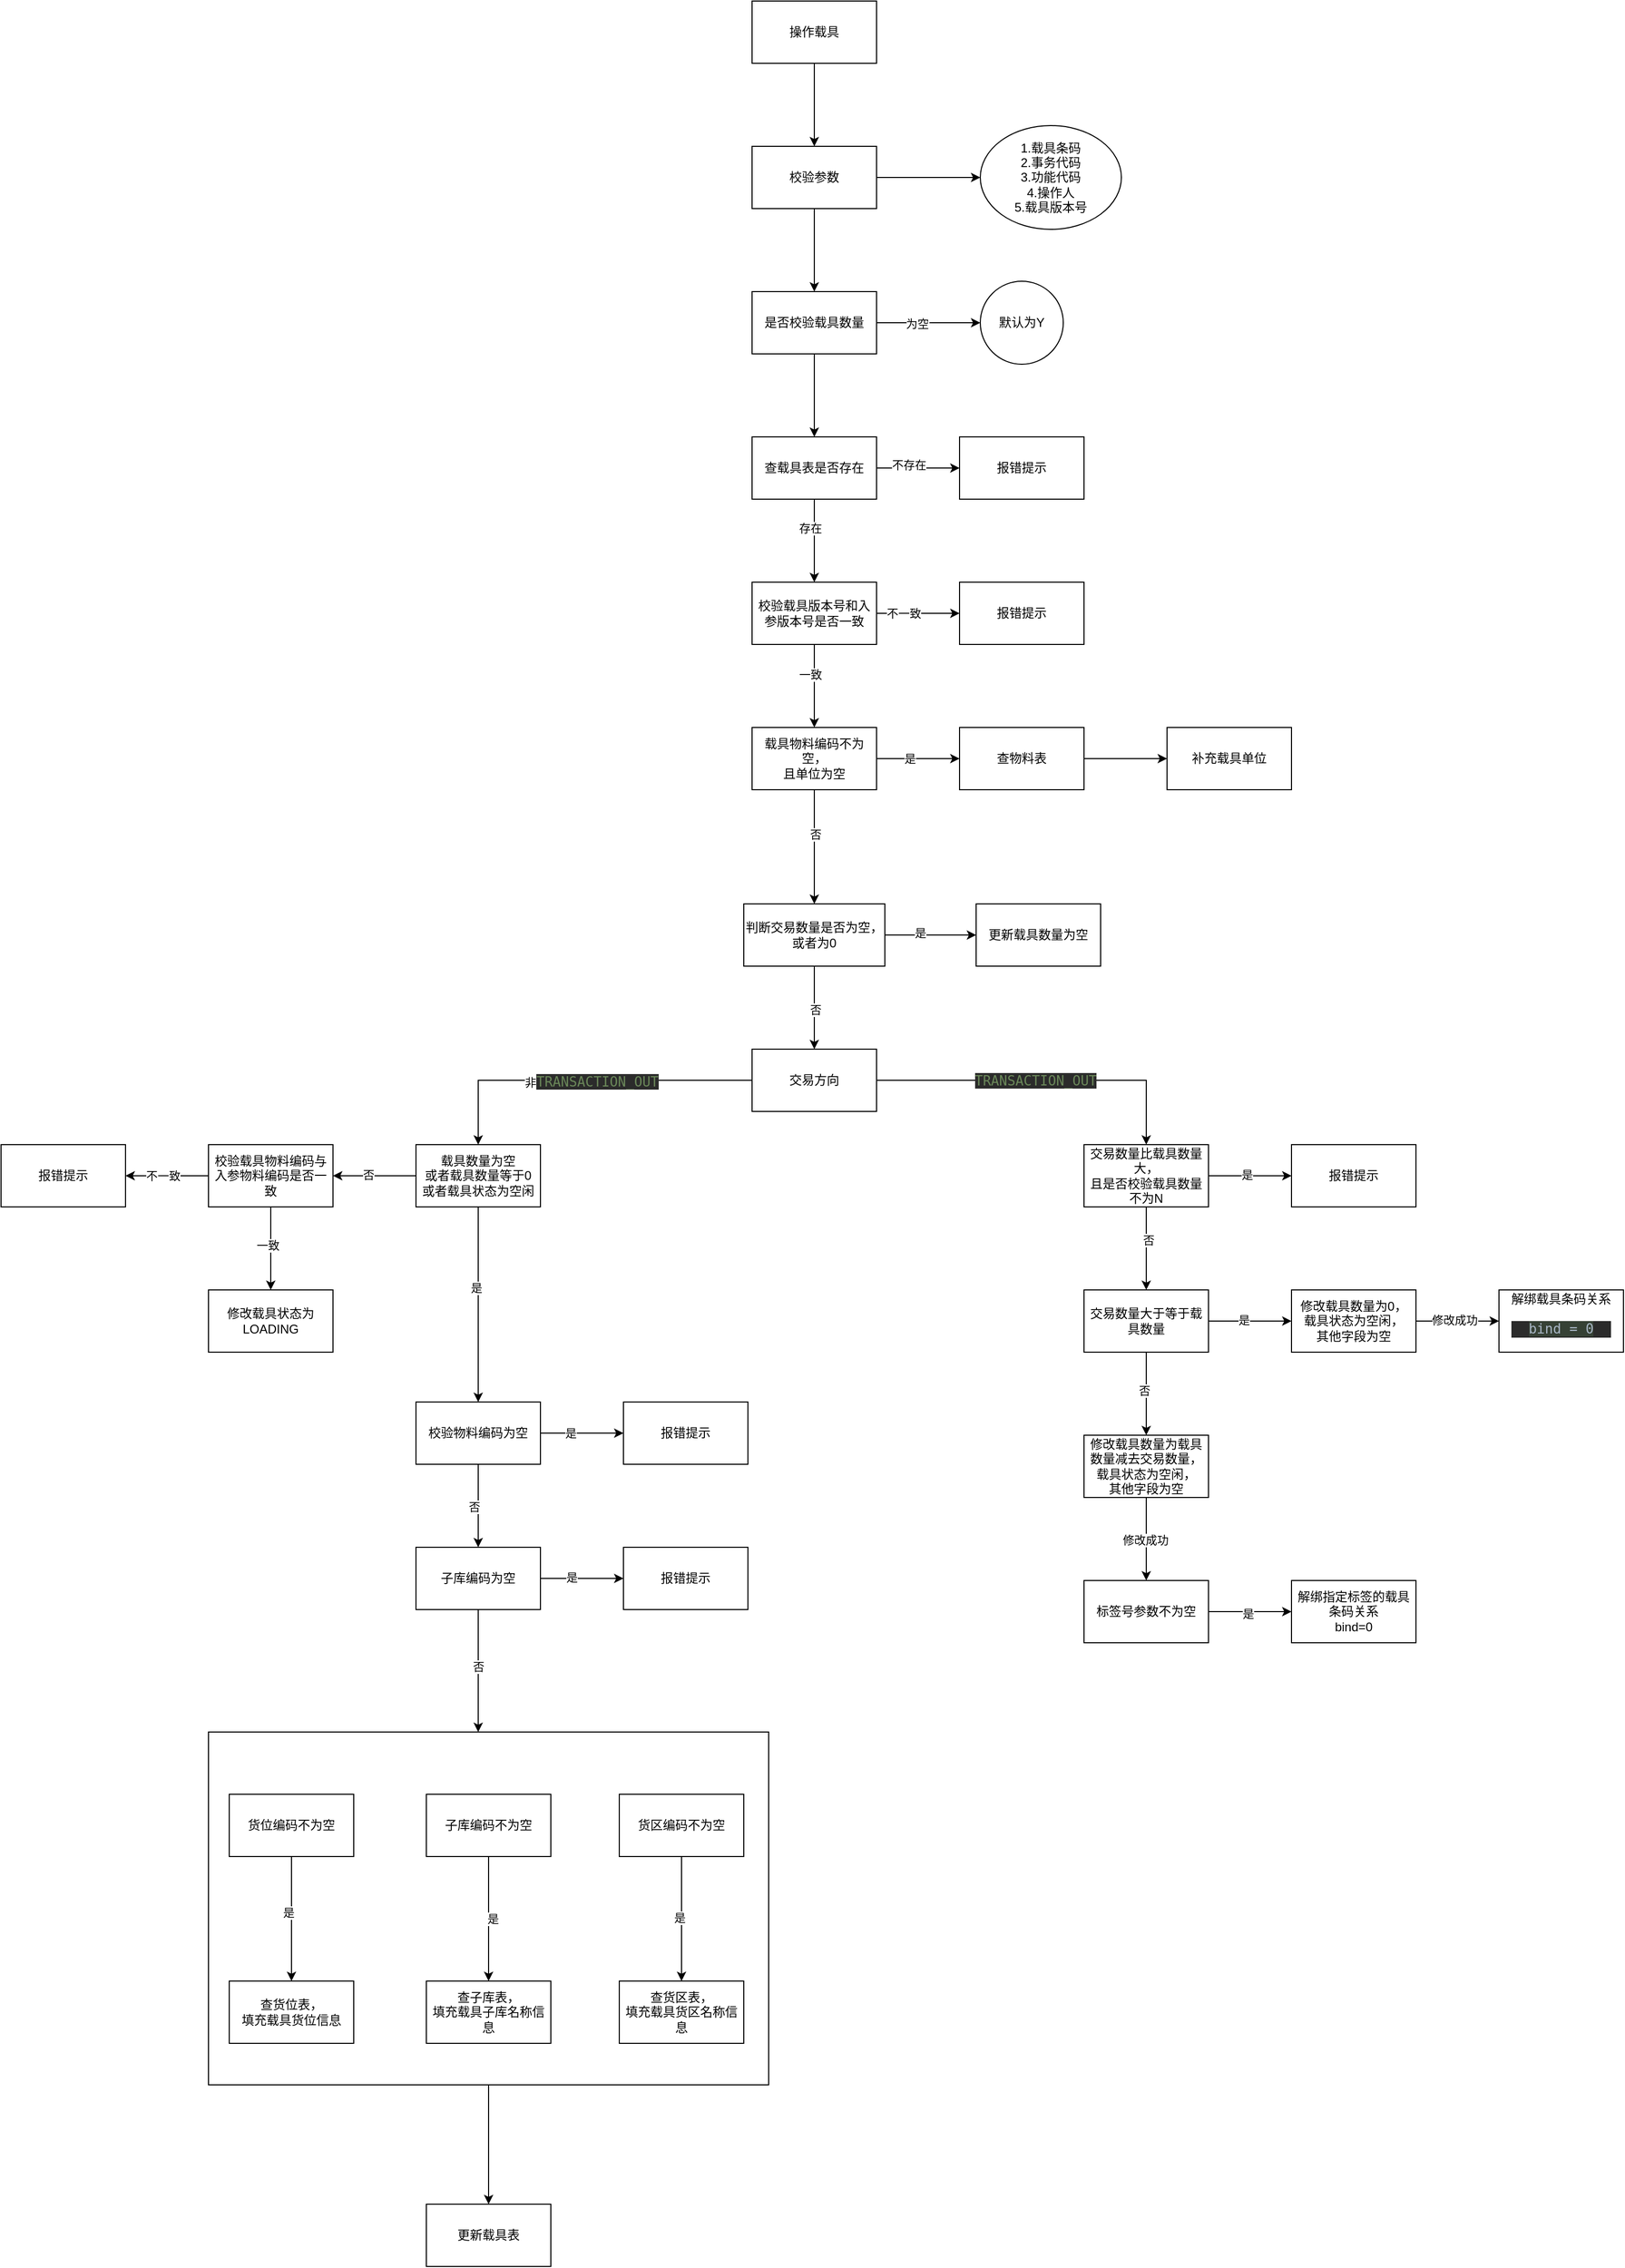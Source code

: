 <mxfile version="28.2.5">
  <diagram name="第 1 页" id="_UYAW_pVhT7IHREErWUY">
    <mxGraphModel dx="2492" dy="751" grid="1" gridSize="10" guides="1" tooltips="1" connect="1" arrows="1" fold="1" page="1" pageScale="1" pageWidth="827" pageHeight="1169" math="0" shadow="0">
      <root>
        <mxCell id="0" />
        <mxCell id="1" parent="0" />
        <mxCell id="rrUzfyZFF7jd85tH5sFD-100" value="" style="edgeStyle=orthogonalEdgeStyle;rounded=0;orthogonalLoop=1;jettySize=auto;html=1;" edge="1" parent="1" source="rrUzfyZFF7jd85tH5sFD-98" target="rrUzfyZFF7jd85tH5sFD-99">
          <mxGeometry relative="1" as="geometry" />
        </mxCell>
        <mxCell id="rrUzfyZFF7jd85tH5sFD-98" value="" style="rounded=0;whiteSpace=wrap;html=1;" vertex="1" parent="1">
          <mxGeometry x="-230" y="1708" width="540" height="340" as="geometry" />
        </mxCell>
        <mxCell id="rrUzfyZFF7jd85tH5sFD-3" value="" style="edgeStyle=orthogonalEdgeStyle;rounded=0;orthogonalLoop=1;jettySize=auto;html=1;" edge="1" parent="1" source="rrUzfyZFF7jd85tH5sFD-1" target="rrUzfyZFF7jd85tH5sFD-2">
          <mxGeometry relative="1" as="geometry" />
        </mxCell>
        <mxCell id="rrUzfyZFF7jd85tH5sFD-1" value="操作载具" style="rounded=0;whiteSpace=wrap;html=1;" vertex="1" parent="1">
          <mxGeometry x="294" y="40" width="120" height="60" as="geometry" />
        </mxCell>
        <mxCell id="rrUzfyZFF7jd85tH5sFD-5" value="" style="edgeStyle=orthogonalEdgeStyle;rounded=0;orthogonalLoop=1;jettySize=auto;html=1;" edge="1" parent="1" source="rrUzfyZFF7jd85tH5sFD-2" target="rrUzfyZFF7jd85tH5sFD-4">
          <mxGeometry relative="1" as="geometry" />
        </mxCell>
        <mxCell id="rrUzfyZFF7jd85tH5sFD-7" value="" style="edgeStyle=orthogonalEdgeStyle;rounded=0;orthogonalLoop=1;jettySize=auto;html=1;" edge="1" parent="1" source="rrUzfyZFF7jd85tH5sFD-2" target="rrUzfyZFF7jd85tH5sFD-6">
          <mxGeometry relative="1" as="geometry" />
        </mxCell>
        <mxCell id="rrUzfyZFF7jd85tH5sFD-2" value="校验参数" style="whiteSpace=wrap;html=1;rounded=0;" vertex="1" parent="1">
          <mxGeometry x="294" y="180" width="120" height="60" as="geometry" />
        </mxCell>
        <mxCell id="rrUzfyZFF7jd85tH5sFD-4" value="1.载具条码&lt;div&gt;2.&lt;span style=&quot;background-color: transparent; color: light-dark(rgb(0, 0, 0), rgb(255, 255, 255));&quot;&gt;事务代码&lt;/span&gt;&lt;/div&gt;&lt;div&gt;&lt;span style=&quot;background-color: transparent;&quot;&gt;3.功能代码&lt;/span&gt;&lt;/div&gt;&lt;div&gt;&lt;span style=&quot;background-color: transparent;&quot;&gt;4.操作人&lt;/span&gt;&lt;/div&gt;&lt;div&gt;&lt;span style=&quot;background-color: transparent;&quot;&gt;5.载具版本号&lt;/span&gt;&lt;/div&gt;" style="ellipse;whiteSpace=wrap;html=1;rounded=0;" vertex="1" parent="1">
          <mxGeometry x="514" y="160" width="136" height="100" as="geometry" />
        </mxCell>
        <mxCell id="rrUzfyZFF7jd85tH5sFD-9" value="" style="edgeStyle=orthogonalEdgeStyle;rounded=0;orthogonalLoop=1;jettySize=auto;html=1;" edge="1" parent="1" source="rrUzfyZFF7jd85tH5sFD-6" target="rrUzfyZFF7jd85tH5sFD-8">
          <mxGeometry relative="1" as="geometry" />
        </mxCell>
        <mxCell id="rrUzfyZFF7jd85tH5sFD-10" value="为空" style="edgeLabel;html=1;align=center;verticalAlign=middle;resizable=0;points=[];" vertex="1" connectable="0" parent="rrUzfyZFF7jd85tH5sFD-9">
          <mxGeometry x="-0.22" y="-1" relative="1" as="geometry">
            <mxPoint as="offset" />
          </mxGeometry>
        </mxCell>
        <mxCell id="rrUzfyZFF7jd85tH5sFD-12" value="" style="edgeStyle=orthogonalEdgeStyle;rounded=0;orthogonalLoop=1;jettySize=auto;html=1;" edge="1" parent="1" source="rrUzfyZFF7jd85tH5sFD-6" target="rrUzfyZFF7jd85tH5sFD-11">
          <mxGeometry relative="1" as="geometry" />
        </mxCell>
        <mxCell id="rrUzfyZFF7jd85tH5sFD-6" value="是否校验载具数量" style="whiteSpace=wrap;html=1;rounded=0;" vertex="1" parent="1">
          <mxGeometry x="294" y="320" width="120" height="60" as="geometry" />
        </mxCell>
        <mxCell id="rrUzfyZFF7jd85tH5sFD-8" value="默认为Y" style="ellipse;whiteSpace=wrap;html=1;rounded=0;" vertex="1" parent="1">
          <mxGeometry x="514" y="310" width="80" height="80" as="geometry" />
        </mxCell>
        <mxCell id="rrUzfyZFF7jd85tH5sFD-14" value="" style="edgeStyle=orthogonalEdgeStyle;rounded=0;orthogonalLoop=1;jettySize=auto;html=1;" edge="1" parent="1" source="rrUzfyZFF7jd85tH5sFD-11" target="rrUzfyZFF7jd85tH5sFD-13">
          <mxGeometry relative="1" as="geometry" />
        </mxCell>
        <mxCell id="rrUzfyZFF7jd85tH5sFD-16" value="不存在" style="edgeLabel;html=1;align=center;verticalAlign=middle;resizable=0;points=[];" vertex="1" connectable="0" parent="rrUzfyZFF7jd85tH5sFD-14">
          <mxGeometry x="-0.225" y="3" relative="1" as="geometry">
            <mxPoint as="offset" />
          </mxGeometry>
        </mxCell>
        <mxCell id="rrUzfyZFF7jd85tH5sFD-18" value="" style="edgeStyle=orthogonalEdgeStyle;rounded=0;orthogonalLoop=1;jettySize=auto;html=1;" edge="1" parent="1" source="rrUzfyZFF7jd85tH5sFD-11" target="rrUzfyZFF7jd85tH5sFD-17">
          <mxGeometry relative="1" as="geometry" />
        </mxCell>
        <mxCell id="rrUzfyZFF7jd85tH5sFD-19" value="存在" style="edgeLabel;html=1;align=center;verticalAlign=middle;resizable=0;points=[];" vertex="1" connectable="0" parent="rrUzfyZFF7jd85tH5sFD-18">
          <mxGeometry x="-0.3" y="-4" relative="1" as="geometry">
            <mxPoint as="offset" />
          </mxGeometry>
        </mxCell>
        <mxCell id="rrUzfyZFF7jd85tH5sFD-11" value="查载具表是否存在" style="whiteSpace=wrap;html=1;rounded=0;" vertex="1" parent="1">
          <mxGeometry x="294" y="460" width="120" height="60" as="geometry" />
        </mxCell>
        <mxCell id="rrUzfyZFF7jd85tH5sFD-13" value="报错提示" style="whiteSpace=wrap;html=1;rounded=0;" vertex="1" parent="1">
          <mxGeometry x="494" y="460" width="120" height="60" as="geometry" />
        </mxCell>
        <mxCell id="rrUzfyZFF7jd85tH5sFD-21" value="" style="edgeStyle=orthogonalEdgeStyle;rounded=0;orthogonalLoop=1;jettySize=auto;html=1;" edge="1" parent="1" source="rrUzfyZFF7jd85tH5sFD-17" target="rrUzfyZFF7jd85tH5sFD-20">
          <mxGeometry relative="1" as="geometry" />
        </mxCell>
        <mxCell id="rrUzfyZFF7jd85tH5sFD-22" value="不一致" style="edgeLabel;html=1;align=center;verticalAlign=middle;resizable=0;points=[];" vertex="1" connectable="0" parent="rrUzfyZFF7jd85tH5sFD-21">
          <mxGeometry x="-0.55" y="-2" relative="1" as="geometry">
            <mxPoint x="8" y="-2" as="offset" />
          </mxGeometry>
        </mxCell>
        <mxCell id="rrUzfyZFF7jd85tH5sFD-24" value="" style="edgeStyle=orthogonalEdgeStyle;rounded=0;orthogonalLoop=1;jettySize=auto;html=1;" edge="1" parent="1" source="rrUzfyZFF7jd85tH5sFD-17" target="rrUzfyZFF7jd85tH5sFD-23">
          <mxGeometry relative="1" as="geometry" />
        </mxCell>
        <mxCell id="rrUzfyZFF7jd85tH5sFD-25" value="一致" style="edgeLabel;html=1;align=center;verticalAlign=middle;resizable=0;points=[];" vertex="1" connectable="0" parent="rrUzfyZFF7jd85tH5sFD-24">
          <mxGeometry x="-0.275" y="-4" relative="1" as="geometry">
            <mxPoint as="offset" />
          </mxGeometry>
        </mxCell>
        <mxCell id="rrUzfyZFF7jd85tH5sFD-17" value="校验载具版本号和入参版本号是否一致" style="whiteSpace=wrap;html=1;rounded=0;" vertex="1" parent="1">
          <mxGeometry x="294" y="600" width="120" height="60" as="geometry" />
        </mxCell>
        <mxCell id="rrUzfyZFF7jd85tH5sFD-20" value="报错提示" style="whiteSpace=wrap;html=1;rounded=0;" vertex="1" parent="1">
          <mxGeometry x="494" y="600" width="120" height="60" as="geometry" />
        </mxCell>
        <mxCell id="rrUzfyZFF7jd85tH5sFD-27" value="" style="edgeStyle=orthogonalEdgeStyle;rounded=0;orthogonalLoop=1;jettySize=auto;html=1;" edge="1" parent="1" source="rrUzfyZFF7jd85tH5sFD-23" target="rrUzfyZFF7jd85tH5sFD-26">
          <mxGeometry relative="1" as="geometry" />
        </mxCell>
        <mxCell id="rrUzfyZFF7jd85tH5sFD-28" value="是" style="edgeLabel;html=1;align=center;verticalAlign=middle;resizable=0;points=[];" vertex="1" connectable="0" parent="rrUzfyZFF7jd85tH5sFD-27">
          <mxGeometry x="-0.2" relative="1" as="geometry">
            <mxPoint as="offset" />
          </mxGeometry>
        </mxCell>
        <mxCell id="rrUzfyZFF7jd85tH5sFD-32" value="" style="edgeStyle=orthogonalEdgeStyle;rounded=0;orthogonalLoop=1;jettySize=auto;html=1;" edge="1" parent="1" source="rrUzfyZFF7jd85tH5sFD-23" target="rrUzfyZFF7jd85tH5sFD-31">
          <mxGeometry relative="1" as="geometry" />
        </mxCell>
        <mxCell id="rrUzfyZFF7jd85tH5sFD-33" value="否" style="edgeLabel;html=1;align=center;verticalAlign=middle;resizable=0;points=[];" vertex="1" connectable="0" parent="rrUzfyZFF7jd85tH5sFD-32">
          <mxGeometry x="-0.225" y="1" relative="1" as="geometry">
            <mxPoint as="offset" />
          </mxGeometry>
        </mxCell>
        <mxCell id="rrUzfyZFF7jd85tH5sFD-23" value="载具物料编码不为空，&lt;div&gt;且单位为空&lt;/div&gt;" style="whiteSpace=wrap;html=1;rounded=0;" vertex="1" parent="1">
          <mxGeometry x="294" y="740" width="120" height="60" as="geometry" />
        </mxCell>
        <mxCell id="rrUzfyZFF7jd85tH5sFD-30" value="" style="edgeStyle=orthogonalEdgeStyle;rounded=0;orthogonalLoop=1;jettySize=auto;html=1;" edge="1" parent="1" source="rrUzfyZFF7jd85tH5sFD-26" target="rrUzfyZFF7jd85tH5sFD-29">
          <mxGeometry relative="1" as="geometry" />
        </mxCell>
        <mxCell id="rrUzfyZFF7jd85tH5sFD-26" value="查物料表" style="whiteSpace=wrap;html=1;rounded=0;" vertex="1" parent="1">
          <mxGeometry x="494" y="740" width="120" height="60" as="geometry" />
        </mxCell>
        <mxCell id="rrUzfyZFF7jd85tH5sFD-29" value="补充载具单位" style="whiteSpace=wrap;html=1;rounded=0;" vertex="1" parent="1">
          <mxGeometry x="694" y="740" width="120" height="60" as="geometry" />
        </mxCell>
        <mxCell id="rrUzfyZFF7jd85tH5sFD-35" value="" style="edgeStyle=orthogonalEdgeStyle;rounded=0;orthogonalLoop=1;jettySize=auto;html=1;" edge="1" parent="1" source="rrUzfyZFF7jd85tH5sFD-31" target="rrUzfyZFF7jd85tH5sFD-34">
          <mxGeometry relative="1" as="geometry" />
        </mxCell>
        <mxCell id="rrUzfyZFF7jd85tH5sFD-36" value="是" style="edgeLabel;html=1;align=center;verticalAlign=middle;resizable=0;points=[];" vertex="1" connectable="0" parent="rrUzfyZFF7jd85tH5sFD-35">
          <mxGeometry x="-0.227" y="2" relative="1" as="geometry">
            <mxPoint as="offset" />
          </mxGeometry>
        </mxCell>
        <mxCell id="rrUzfyZFF7jd85tH5sFD-38" value="" style="edgeStyle=orthogonalEdgeStyle;rounded=0;orthogonalLoop=1;jettySize=auto;html=1;" edge="1" parent="1" source="rrUzfyZFF7jd85tH5sFD-31" target="rrUzfyZFF7jd85tH5sFD-37">
          <mxGeometry relative="1" as="geometry" />
        </mxCell>
        <mxCell id="rrUzfyZFF7jd85tH5sFD-39" value="否" style="edgeLabel;html=1;align=center;verticalAlign=middle;resizable=0;points=[];" vertex="1" connectable="0" parent="rrUzfyZFF7jd85tH5sFD-38">
          <mxGeometry x="0.05" y="1" relative="1" as="geometry">
            <mxPoint as="offset" />
          </mxGeometry>
        </mxCell>
        <mxCell id="rrUzfyZFF7jd85tH5sFD-31" value="判断交易数量是否为空，&lt;div&gt;或者为0&lt;/div&gt;" style="whiteSpace=wrap;html=1;rounded=0;" vertex="1" parent="1">
          <mxGeometry x="286" y="910" width="136" height="60" as="geometry" />
        </mxCell>
        <mxCell id="rrUzfyZFF7jd85tH5sFD-34" value="更新载具数量为空" style="whiteSpace=wrap;html=1;rounded=0;" vertex="1" parent="1">
          <mxGeometry x="510" y="910" width="120" height="60" as="geometry" />
        </mxCell>
        <mxCell id="rrUzfyZFF7jd85tH5sFD-41" value="" style="edgeStyle=orthogonalEdgeStyle;rounded=0;orthogonalLoop=1;jettySize=auto;html=1;" edge="1" parent="1" source="rrUzfyZFF7jd85tH5sFD-37" target="rrUzfyZFF7jd85tH5sFD-40">
          <mxGeometry relative="1" as="geometry" />
        </mxCell>
        <mxCell id="rrUzfyZFF7jd85tH5sFD-42" value="&lt;div style=&quot;background-color:#2b2b2b;color:#a9b7c6&quot;&gt;&lt;pre style=&quot;font-family:&#39;JetBrains Mono&#39;,monospace;font-size:9.8pt;&quot;&gt;&lt;span style=&quot;color:#6a8759;&quot;&gt;TRANSACTION_OUT&lt;/span&gt;&lt;/pre&gt;&lt;/div&gt;" style="edgeLabel;html=1;align=center;verticalAlign=middle;resizable=0;points=[];" vertex="1" connectable="0" parent="rrUzfyZFF7jd85tH5sFD-41">
          <mxGeometry x="-0.05" relative="1" as="geometry">
            <mxPoint as="offset" />
          </mxGeometry>
        </mxCell>
        <mxCell id="rrUzfyZFF7jd85tH5sFD-69" value="" style="edgeStyle=orthogonalEdgeStyle;rounded=0;orthogonalLoop=1;jettySize=auto;html=1;" edge="1" parent="1" source="rrUzfyZFF7jd85tH5sFD-37" target="rrUzfyZFF7jd85tH5sFD-68">
          <mxGeometry relative="1" as="geometry" />
        </mxCell>
        <mxCell id="rrUzfyZFF7jd85tH5sFD-71" value="非&lt;span style=&quot;color: rgb(106, 135, 89); font-family: &amp;quot;JetBrains Mono&amp;quot;, monospace; font-size: 9.8pt; background-color: rgb(43, 43, 43);&quot;&gt;TRANSACTION_OUT&lt;/span&gt;" style="edgeLabel;html=1;align=center;verticalAlign=middle;resizable=0;points=[];" vertex="1" connectable="0" parent="rrUzfyZFF7jd85tH5sFD-69">
          <mxGeometry x="-0.05" y="1" relative="1" as="geometry">
            <mxPoint as="offset" />
          </mxGeometry>
        </mxCell>
        <mxCell id="rrUzfyZFF7jd85tH5sFD-37" value="交易方向" style="whiteSpace=wrap;html=1;rounded=0;" vertex="1" parent="1">
          <mxGeometry x="294" y="1050" width="120" height="60" as="geometry" />
        </mxCell>
        <mxCell id="rrUzfyZFF7jd85tH5sFD-44" value="" style="edgeStyle=orthogonalEdgeStyle;rounded=0;orthogonalLoop=1;jettySize=auto;html=1;" edge="1" parent="1" source="rrUzfyZFF7jd85tH5sFD-40" target="rrUzfyZFF7jd85tH5sFD-43">
          <mxGeometry relative="1" as="geometry" />
        </mxCell>
        <mxCell id="rrUzfyZFF7jd85tH5sFD-45" value="是" style="edgeLabel;html=1;align=center;verticalAlign=middle;resizable=0;points=[];" vertex="1" connectable="0" parent="rrUzfyZFF7jd85tH5sFD-44">
          <mxGeometry x="-0.075" y="1" relative="1" as="geometry">
            <mxPoint as="offset" />
          </mxGeometry>
        </mxCell>
        <mxCell id="rrUzfyZFF7jd85tH5sFD-47" value="" style="edgeStyle=orthogonalEdgeStyle;rounded=0;orthogonalLoop=1;jettySize=auto;html=1;" edge="1" parent="1" source="rrUzfyZFF7jd85tH5sFD-40" target="rrUzfyZFF7jd85tH5sFD-46">
          <mxGeometry relative="1" as="geometry" />
        </mxCell>
        <mxCell id="rrUzfyZFF7jd85tH5sFD-48" value="否" style="edgeLabel;html=1;align=center;verticalAlign=middle;resizable=0;points=[];" vertex="1" connectable="0" parent="rrUzfyZFF7jd85tH5sFD-47">
          <mxGeometry x="-0.2" y="2" relative="1" as="geometry">
            <mxPoint as="offset" />
          </mxGeometry>
        </mxCell>
        <mxCell id="rrUzfyZFF7jd85tH5sFD-40" value="交易数量比载具数量大，&lt;div&gt;且是否校验载具数量不为N&lt;/div&gt;" style="whiteSpace=wrap;html=1;rounded=0;" vertex="1" parent="1">
          <mxGeometry x="614" y="1142" width="120" height="60" as="geometry" />
        </mxCell>
        <mxCell id="rrUzfyZFF7jd85tH5sFD-43" value="报错提示" style="whiteSpace=wrap;html=1;rounded=0;" vertex="1" parent="1">
          <mxGeometry x="814" y="1142" width="120" height="60" as="geometry" />
        </mxCell>
        <mxCell id="rrUzfyZFF7jd85tH5sFD-50" value="" style="edgeStyle=orthogonalEdgeStyle;rounded=0;orthogonalLoop=1;jettySize=auto;html=1;" edge="1" parent="1" source="rrUzfyZFF7jd85tH5sFD-46" target="rrUzfyZFF7jd85tH5sFD-49">
          <mxGeometry relative="1" as="geometry" />
        </mxCell>
        <mxCell id="rrUzfyZFF7jd85tH5sFD-51" value="是" style="edgeLabel;html=1;align=center;verticalAlign=middle;resizable=0;points=[];" vertex="1" connectable="0" parent="rrUzfyZFF7jd85tH5sFD-50">
          <mxGeometry x="-0.15" y="1" relative="1" as="geometry">
            <mxPoint as="offset" />
          </mxGeometry>
        </mxCell>
        <mxCell id="rrUzfyZFF7jd85tH5sFD-53" value="" style="edgeStyle=orthogonalEdgeStyle;rounded=0;orthogonalLoop=1;jettySize=auto;html=1;" edge="1" parent="1" source="rrUzfyZFF7jd85tH5sFD-46" target="rrUzfyZFF7jd85tH5sFD-52">
          <mxGeometry relative="1" as="geometry" />
        </mxCell>
        <mxCell id="rrUzfyZFF7jd85tH5sFD-54" value="否" style="edgeLabel;html=1;align=center;verticalAlign=middle;resizable=0;points=[];" vertex="1" connectable="0" parent="rrUzfyZFF7jd85tH5sFD-53">
          <mxGeometry x="-0.075" y="-2" relative="1" as="geometry">
            <mxPoint as="offset" />
          </mxGeometry>
        </mxCell>
        <mxCell id="rrUzfyZFF7jd85tH5sFD-46" value="交易数量大于等于载具数量" style="whiteSpace=wrap;html=1;rounded=0;" vertex="1" parent="1">
          <mxGeometry x="614" y="1282" width="120" height="60" as="geometry" />
        </mxCell>
        <mxCell id="rrUzfyZFF7jd85tH5sFD-56" value="" style="edgeStyle=orthogonalEdgeStyle;rounded=0;orthogonalLoop=1;jettySize=auto;html=1;" edge="1" parent="1" source="rrUzfyZFF7jd85tH5sFD-49" target="rrUzfyZFF7jd85tH5sFD-55">
          <mxGeometry relative="1" as="geometry" />
        </mxCell>
        <mxCell id="rrUzfyZFF7jd85tH5sFD-59" value="修改成功" style="edgeLabel;html=1;align=center;verticalAlign=middle;resizable=0;points=[];" vertex="1" connectable="0" parent="rrUzfyZFF7jd85tH5sFD-56">
          <mxGeometry x="-0.075" y="1" relative="1" as="geometry">
            <mxPoint as="offset" />
          </mxGeometry>
        </mxCell>
        <mxCell id="rrUzfyZFF7jd85tH5sFD-49" value="修改载具数量为0，&lt;div&gt;载具状态为空闲，&lt;/div&gt;&lt;div&gt;其他字段为空&lt;/div&gt;" style="whiteSpace=wrap;html=1;rounded=0;" vertex="1" parent="1">
          <mxGeometry x="814" y="1282" width="120" height="60" as="geometry" />
        </mxCell>
        <mxCell id="rrUzfyZFF7jd85tH5sFD-61" value="" style="edgeStyle=orthogonalEdgeStyle;rounded=0;orthogonalLoop=1;jettySize=auto;html=1;" edge="1" parent="1" source="rrUzfyZFF7jd85tH5sFD-52" target="rrUzfyZFF7jd85tH5sFD-60">
          <mxGeometry relative="1" as="geometry" />
        </mxCell>
        <mxCell id="rrUzfyZFF7jd85tH5sFD-62" value="修改成功" style="edgeLabel;html=1;align=center;verticalAlign=middle;resizable=0;points=[];" vertex="1" connectable="0" parent="rrUzfyZFF7jd85tH5sFD-61">
          <mxGeometry x="0.025" y="-1" relative="1" as="geometry">
            <mxPoint as="offset" />
          </mxGeometry>
        </mxCell>
        <mxCell id="rrUzfyZFF7jd85tH5sFD-52" value="修改载具数量为载具数量减去交易数量，&lt;div&gt;载具状态为空闲，&lt;/div&gt;&lt;div&gt;其他字段为空&lt;/div&gt;" style="whiteSpace=wrap;html=1;rounded=0;" vertex="1" parent="1">
          <mxGeometry x="614" y="1422" width="120" height="60" as="geometry" />
        </mxCell>
        <mxCell id="rrUzfyZFF7jd85tH5sFD-55" value="解绑载具条码关系&lt;div&gt;&lt;div style=&quot;background-color:#2b2b2b;color:#a9b7c6&quot;&gt;&lt;pre style=&quot;font-family:&#39;JetBrains Mono&#39;,monospace;font-size:9.8pt;&quot;&gt;&lt;span style=&quot;background-color:#364135;&quot;&gt;bind = 0&lt;/span&gt;&lt;/pre&gt;&lt;/div&gt;&lt;/div&gt;" style="whiteSpace=wrap;html=1;rounded=0;" vertex="1" parent="1">
          <mxGeometry x="1014" y="1282" width="120" height="60" as="geometry" />
        </mxCell>
        <mxCell id="rrUzfyZFF7jd85tH5sFD-66" value="" style="edgeStyle=orthogonalEdgeStyle;rounded=0;orthogonalLoop=1;jettySize=auto;html=1;" edge="1" parent="1" source="rrUzfyZFF7jd85tH5sFD-60" target="rrUzfyZFF7jd85tH5sFD-65">
          <mxGeometry relative="1" as="geometry" />
        </mxCell>
        <mxCell id="rrUzfyZFF7jd85tH5sFD-67" value="是" style="edgeLabel;html=1;align=center;verticalAlign=middle;resizable=0;points=[];" vertex="1" connectable="0" parent="rrUzfyZFF7jd85tH5sFD-66">
          <mxGeometry x="-0.05" y="-2" relative="1" as="geometry">
            <mxPoint as="offset" />
          </mxGeometry>
        </mxCell>
        <mxCell id="rrUzfyZFF7jd85tH5sFD-60" value="标签号参数不为空" style="whiteSpace=wrap;html=1;rounded=0;" vertex="1" parent="1">
          <mxGeometry x="614" y="1562" width="120" height="60" as="geometry" />
        </mxCell>
        <mxCell id="rrUzfyZFF7jd85tH5sFD-65" value="解绑指定标签的载具条码关系&lt;div&gt;bind=0&lt;/div&gt;" style="whiteSpace=wrap;html=1;rounded=0;" vertex="1" parent="1">
          <mxGeometry x="814" y="1562" width="120" height="60" as="geometry" />
        </mxCell>
        <mxCell id="rrUzfyZFF7jd85tH5sFD-73" value="" style="edgeStyle=orthogonalEdgeStyle;rounded=0;orthogonalLoop=1;jettySize=auto;html=1;" edge="1" parent="1" source="rrUzfyZFF7jd85tH5sFD-68" target="rrUzfyZFF7jd85tH5sFD-72">
          <mxGeometry relative="1" as="geometry" />
        </mxCell>
        <mxCell id="rrUzfyZFF7jd85tH5sFD-74" value="是" style="edgeLabel;html=1;align=center;verticalAlign=middle;resizable=0;points=[];" vertex="1" connectable="0" parent="rrUzfyZFF7jd85tH5sFD-73">
          <mxGeometry x="-0.175" y="-2" relative="1" as="geometry">
            <mxPoint as="offset" />
          </mxGeometry>
        </mxCell>
        <mxCell id="rrUzfyZFF7jd85tH5sFD-102" value="" style="edgeStyle=orthogonalEdgeStyle;rounded=0;orthogonalLoop=1;jettySize=auto;html=1;" edge="1" parent="1" source="rrUzfyZFF7jd85tH5sFD-68" target="rrUzfyZFF7jd85tH5sFD-101">
          <mxGeometry relative="1" as="geometry" />
        </mxCell>
        <mxCell id="rrUzfyZFF7jd85tH5sFD-103" value="否" style="edgeLabel;html=1;align=center;verticalAlign=middle;resizable=0;points=[];" vertex="1" connectable="0" parent="rrUzfyZFF7jd85tH5sFD-102">
          <mxGeometry x="0.15" y="-1" relative="1" as="geometry">
            <mxPoint as="offset" />
          </mxGeometry>
        </mxCell>
        <mxCell id="rrUzfyZFF7jd85tH5sFD-68" value="载具数量为空&lt;div&gt;或者载具数量等于0&lt;/div&gt;&lt;div&gt;或者载具状态为空闲&lt;/div&gt;" style="whiteSpace=wrap;html=1;rounded=0;" vertex="1" parent="1">
          <mxGeometry x="-30" y="1142" width="120" height="60" as="geometry" />
        </mxCell>
        <mxCell id="rrUzfyZFF7jd85tH5sFD-76" value="" style="edgeStyle=orthogonalEdgeStyle;rounded=0;orthogonalLoop=1;jettySize=auto;html=1;" edge="1" parent="1" source="rrUzfyZFF7jd85tH5sFD-72" target="rrUzfyZFF7jd85tH5sFD-75">
          <mxGeometry relative="1" as="geometry" />
        </mxCell>
        <mxCell id="rrUzfyZFF7jd85tH5sFD-77" value="是" style="edgeLabel;html=1;align=center;verticalAlign=middle;resizable=0;points=[];" vertex="1" connectable="0" parent="rrUzfyZFF7jd85tH5sFD-76">
          <mxGeometry x="-0.275" relative="1" as="geometry">
            <mxPoint as="offset" />
          </mxGeometry>
        </mxCell>
        <mxCell id="rrUzfyZFF7jd85tH5sFD-79" value="" style="edgeStyle=orthogonalEdgeStyle;rounded=0;orthogonalLoop=1;jettySize=auto;html=1;" edge="1" parent="1" source="rrUzfyZFF7jd85tH5sFD-72" target="rrUzfyZFF7jd85tH5sFD-78">
          <mxGeometry relative="1" as="geometry" />
        </mxCell>
        <mxCell id="rrUzfyZFF7jd85tH5sFD-80" value="否" style="edgeLabel;html=1;align=center;verticalAlign=middle;resizable=0;points=[];" vertex="1" connectable="0" parent="rrUzfyZFF7jd85tH5sFD-79">
          <mxGeometry x="0.025" y="-4" relative="1" as="geometry">
            <mxPoint as="offset" />
          </mxGeometry>
        </mxCell>
        <mxCell id="rrUzfyZFF7jd85tH5sFD-72" value="校验物料编码为空" style="whiteSpace=wrap;html=1;rounded=0;" vertex="1" parent="1">
          <mxGeometry x="-30" y="1390" width="120" height="60" as="geometry" />
        </mxCell>
        <mxCell id="rrUzfyZFF7jd85tH5sFD-75" value="报错提示" style="whiteSpace=wrap;html=1;rounded=0;" vertex="1" parent="1">
          <mxGeometry x="170" y="1390" width="120" height="60" as="geometry" />
        </mxCell>
        <mxCell id="rrUzfyZFF7jd85tH5sFD-82" value="" style="edgeStyle=orthogonalEdgeStyle;rounded=0;orthogonalLoop=1;jettySize=auto;html=1;" edge="1" parent="1" source="rrUzfyZFF7jd85tH5sFD-78" target="rrUzfyZFF7jd85tH5sFD-81">
          <mxGeometry relative="1" as="geometry" />
        </mxCell>
        <mxCell id="rrUzfyZFF7jd85tH5sFD-83" value="是" style="edgeLabel;html=1;align=center;verticalAlign=middle;resizable=0;points=[];" vertex="1" connectable="0" parent="rrUzfyZFF7jd85tH5sFD-82">
          <mxGeometry x="-0.25" y="1" relative="1" as="geometry">
            <mxPoint as="offset" />
          </mxGeometry>
        </mxCell>
        <mxCell id="rrUzfyZFF7jd85tH5sFD-85" value="" style="edgeStyle=orthogonalEdgeStyle;rounded=0;orthogonalLoop=1;jettySize=auto;html=1;" edge="1" parent="1" source="rrUzfyZFF7jd85tH5sFD-78">
          <mxGeometry relative="1" as="geometry">
            <mxPoint x="30" y="1708" as="targetPoint" />
            <Array as="points">
              <mxPoint x="30" y="1708" />
            </Array>
          </mxGeometry>
        </mxCell>
        <mxCell id="rrUzfyZFF7jd85tH5sFD-86" value="否" style="edgeLabel;html=1;align=center;verticalAlign=middle;resizable=0;points=[];" vertex="1" connectable="0" parent="rrUzfyZFF7jd85tH5sFD-85">
          <mxGeometry x="-0.075" relative="1" as="geometry">
            <mxPoint as="offset" />
          </mxGeometry>
        </mxCell>
        <mxCell id="rrUzfyZFF7jd85tH5sFD-78" value="子库编码为空" style="whiteSpace=wrap;html=1;rounded=0;" vertex="1" parent="1">
          <mxGeometry x="-30" y="1530" width="120" height="60" as="geometry" />
        </mxCell>
        <mxCell id="rrUzfyZFF7jd85tH5sFD-81" value="报错提示" style="whiteSpace=wrap;html=1;rounded=0;" vertex="1" parent="1">
          <mxGeometry x="170" y="1530" width="120" height="60" as="geometry" />
        </mxCell>
        <mxCell id="rrUzfyZFF7jd85tH5sFD-88" value="" style="edgeStyle=orthogonalEdgeStyle;rounded=0;orthogonalLoop=1;jettySize=auto;html=1;" edge="1" parent="1" source="rrUzfyZFF7jd85tH5sFD-84" target="rrUzfyZFF7jd85tH5sFD-87">
          <mxGeometry relative="1" as="geometry" />
        </mxCell>
        <mxCell id="rrUzfyZFF7jd85tH5sFD-89" value="是" style="edgeLabel;html=1;align=center;verticalAlign=middle;resizable=0;points=[];" vertex="1" connectable="0" parent="rrUzfyZFF7jd85tH5sFD-88">
          <mxGeometry x="-0.1" y="-3" relative="1" as="geometry">
            <mxPoint as="offset" />
          </mxGeometry>
        </mxCell>
        <mxCell id="rrUzfyZFF7jd85tH5sFD-84" value="货位编码不为空" style="whiteSpace=wrap;html=1;rounded=0;" vertex="1" parent="1">
          <mxGeometry x="-210" y="1768" width="120" height="60" as="geometry" />
        </mxCell>
        <mxCell id="rrUzfyZFF7jd85tH5sFD-87" value="查货位表，&lt;div&gt;填充载具货位信息&lt;/div&gt;" style="whiteSpace=wrap;html=1;rounded=0;" vertex="1" parent="1">
          <mxGeometry x="-210" y="1948" width="120" height="60" as="geometry" />
        </mxCell>
        <mxCell id="rrUzfyZFF7jd85tH5sFD-92" value="" style="edgeStyle=orthogonalEdgeStyle;rounded=0;orthogonalLoop=1;jettySize=auto;html=1;" edge="1" parent="1" source="rrUzfyZFF7jd85tH5sFD-90" target="rrUzfyZFF7jd85tH5sFD-91">
          <mxGeometry relative="1" as="geometry" />
        </mxCell>
        <mxCell id="rrUzfyZFF7jd85tH5sFD-93" value="是" style="edgeLabel;html=1;align=center;verticalAlign=middle;resizable=0;points=[];" vertex="1" connectable="0" parent="rrUzfyZFF7jd85tH5sFD-92">
          <mxGeometry y="4" relative="1" as="geometry">
            <mxPoint as="offset" />
          </mxGeometry>
        </mxCell>
        <mxCell id="rrUzfyZFF7jd85tH5sFD-90" value="子库编码不为空" style="rounded=0;whiteSpace=wrap;html=1;" vertex="1" parent="1">
          <mxGeometry x="-20" y="1768" width="120" height="60" as="geometry" />
        </mxCell>
        <mxCell id="rrUzfyZFF7jd85tH5sFD-91" value="查子库表，&lt;div&gt;填充载具子库名称信息&lt;/div&gt;" style="whiteSpace=wrap;html=1;rounded=0;" vertex="1" parent="1">
          <mxGeometry x="-20" y="1948" width="120" height="60" as="geometry" />
        </mxCell>
        <mxCell id="rrUzfyZFF7jd85tH5sFD-96" value="" style="edgeStyle=orthogonalEdgeStyle;rounded=0;orthogonalLoop=1;jettySize=auto;html=1;" edge="1" parent="1" source="rrUzfyZFF7jd85tH5sFD-94" target="rrUzfyZFF7jd85tH5sFD-95">
          <mxGeometry relative="1" as="geometry" />
        </mxCell>
        <mxCell id="rrUzfyZFF7jd85tH5sFD-97" value="是" style="edgeLabel;html=1;align=center;verticalAlign=middle;resizable=0;points=[];" vertex="1" connectable="0" parent="rrUzfyZFF7jd85tH5sFD-96">
          <mxGeometry x="-0.017" y="-2" relative="1" as="geometry">
            <mxPoint as="offset" />
          </mxGeometry>
        </mxCell>
        <mxCell id="rrUzfyZFF7jd85tH5sFD-94" value="货区编码不为空" style="rounded=0;whiteSpace=wrap;html=1;" vertex="1" parent="1">
          <mxGeometry x="166" y="1768" width="120" height="60" as="geometry" />
        </mxCell>
        <mxCell id="rrUzfyZFF7jd85tH5sFD-95" value="查货区表，&lt;div&gt;填充载具货区名称信息&lt;/div&gt;" style="whiteSpace=wrap;html=1;rounded=0;" vertex="1" parent="1">
          <mxGeometry x="166" y="1948" width="120" height="60" as="geometry" />
        </mxCell>
        <mxCell id="rrUzfyZFF7jd85tH5sFD-99" value="更新载具表" style="whiteSpace=wrap;html=1;rounded=0;" vertex="1" parent="1">
          <mxGeometry x="-20" y="2163" width="120" height="60" as="geometry" />
        </mxCell>
        <mxCell id="rrUzfyZFF7jd85tH5sFD-105" value="" style="edgeStyle=orthogonalEdgeStyle;rounded=0;orthogonalLoop=1;jettySize=auto;html=1;" edge="1" parent="1" source="rrUzfyZFF7jd85tH5sFD-101" target="rrUzfyZFF7jd85tH5sFD-104">
          <mxGeometry relative="1" as="geometry" />
        </mxCell>
        <mxCell id="rrUzfyZFF7jd85tH5sFD-106" value="不一致" style="edgeLabel;html=1;align=center;verticalAlign=middle;resizable=0;points=[];" vertex="1" connectable="0" parent="rrUzfyZFF7jd85tH5sFD-105">
          <mxGeometry x="0.1" relative="1" as="geometry">
            <mxPoint as="offset" />
          </mxGeometry>
        </mxCell>
        <mxCell id="rrUzfyZFF7jd85tH5sFD-108" value="" style="edgeStyle=orthogonalEdgeStyle;rounded=0;orthogonalLoop=1;jettySize=auto;html=1;" edge="1" parent="1" source="rrUzfyZFF7jd85tH5sFD-101" target="rrUzfyZFF7jd85tH5sFD-107">
          <mxGeometry relative="1" as="geometry" />
        </mxCell>
        <mxCell id="rrUzfyZFF7jd85tH5sFD-109" value="一致" style="edgeLabel;html=1;align=center;verticalAlign=middle;resizable=0;points=[];" vertex="1" connectable="0" parent="rrUzfyZFF7jd85tH5sFD-108">
          <mxGeometry x="-0.075" y="-3" relative="1" as="geometry">
            <mxPoint as="offset" />
          </mxGeometry>
        </mxCell>
        <mxCell id="rrUzfyZFF7jd85tH5sFD-101" value="校验载具物料编码与入参物料编码是否一致" style="whiteSpace=wrap;html=1;rounded=0;" vertex="1" parent="1">
          <mxGeometry x="-230" y="1142" width="120" height="60" as="geometry" />
        </mxCell>
        <mxCell id="rrUzfyZFF7jd85tH5sFD-104" value="报错提示" style="whiteSpace=wrap;html=1;rounded=0;" vertex="1" parent="1">
          <mxGeometry x="-430" y="1142" width="120" height="60" as="geometry" />
        </mxCell>
        <mxCell id="rrUzfyZFF7jd85tH5sFD-107" value="修改载具状态为LOADING" style="whiteSpace=wrap;html=1;rounded=0;" vertex="1" parent="1">
          <mxGeometry x="-230" y="1282" width="120" height="60" as="geometry" />
        </mxCell>
      </root>
    </mxGraphModel>
  </diagram>
</mxfile>

